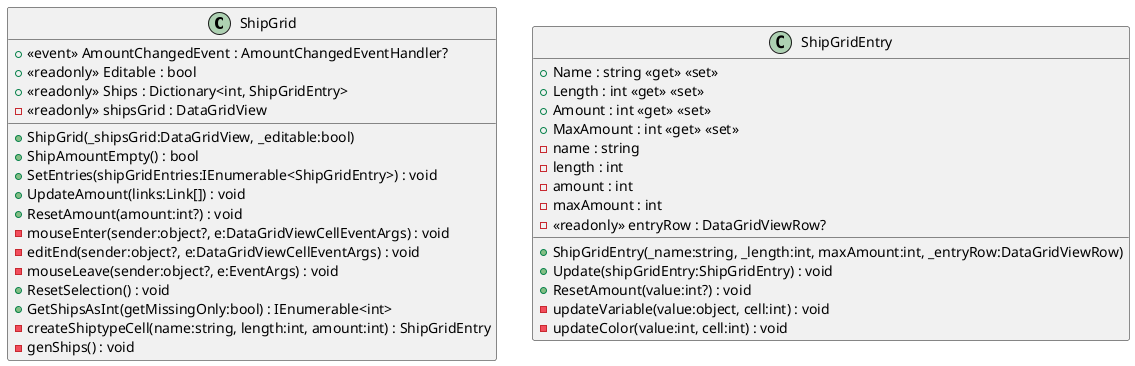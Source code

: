 @startuml
class ShipGrid {
    +  <<event>> AmountChangedEvent : AmountChangedEventHandler? 
    + <<readonly>> Editable : bool
    + <<readonly>> Ships : Dictionary<int, ShipGridEntry>
    - <<readonly>> shipsGrid : DataGridView
    + ShipGrid(_shipsGrid:DataGridView, _editable:bool)
    + ShipAmountEmpty() : bool
    + SetEntries(shipGridEntries:IEnumerable<ShipGridEntry>) : void
    + UpdateAmount(links:Link[]) : void
    + ResetAmount(amount:int?) : void
    - mouseEnter(sender:object?, e:DataGridViewCellEventArgs) : void
    - editEnd(sender:object?, e:DataGridViewCellEventArgs) : void
    - mouseLeave(sender:object?, e:EventArgs) : void
    + ResetSelection() : void
    + GetShipsAsInt(getMissingOnly:bool) : IEnumerable<int>
    - createShiptypeCell(name:string, length:int, amount:int) : ShipGridEntry
    - genShips() : void
}
class ShipGridEntry {
    + Name : string <<get>> <<set>>
    + Length : int <<get>> <<set>>
    + Amount : int <<get>> <<set>>
    + MaxAmount : int <<get>> <<set>>
    - name : string
    - length : int
    - amount : int
    - maxAmount : int
    - <<readonly>> entryRow : DataGridViewRow?
    + ShipGridEntry(_name:string, _length:int, maxAmount:int, _entryRow:DataGridViewRow)
    + Update(shipGridEntry:ShipGridEntry) : void
    + ResetAmount(value:int?) : void
    - updateVariable(value:object, cell:int) : void
    - updateColor(value:int, cell:int) : void
}
@enduml

